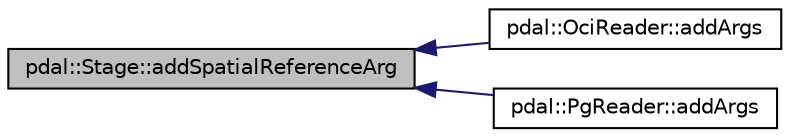 digraph "pdal::Stage::addSpatialReferenceArg"
{
  edge [fontname="Helvetica",fontsize="10",labelfontname="Helvetica",labelfontsize="10"];
  node [fontname="Helvetica",fontsize="10",shape=record];
  rankdir="LR";
  Node1 [label="pdal::Stage::addSpatialReferenceArg",height=0.2,width=0.4,color="black", fillcolor="grey75", style="filled", fontcolor="black"];
  Node1 -> Node2 [dir="back",color="midnightblue",fontsize="10",style="solid",fontname="Helvetica"];
  Node2 [label="pdal::OciReader::addArgs",height=0.2,width=0.4,color="black", fillcolor="white", style="filled",URL="$classpdal_1_1OciReader.html#a7341215a10b95c0c126f6ef4932cb81d"];
  Node1 -> Node3 [dir="back",color="midnightblue",fontsize="10",style="solid",fontname="Helvetica"];
  Node3 [label="pdal::PgReader::addArgs",height=0.2,width=0.4,color="black", fillcolor="white", style="filled",URL="$classpdal_1_1PgReader.html#afb7dc7b043b43bc968837f27b8046f61"];
}
